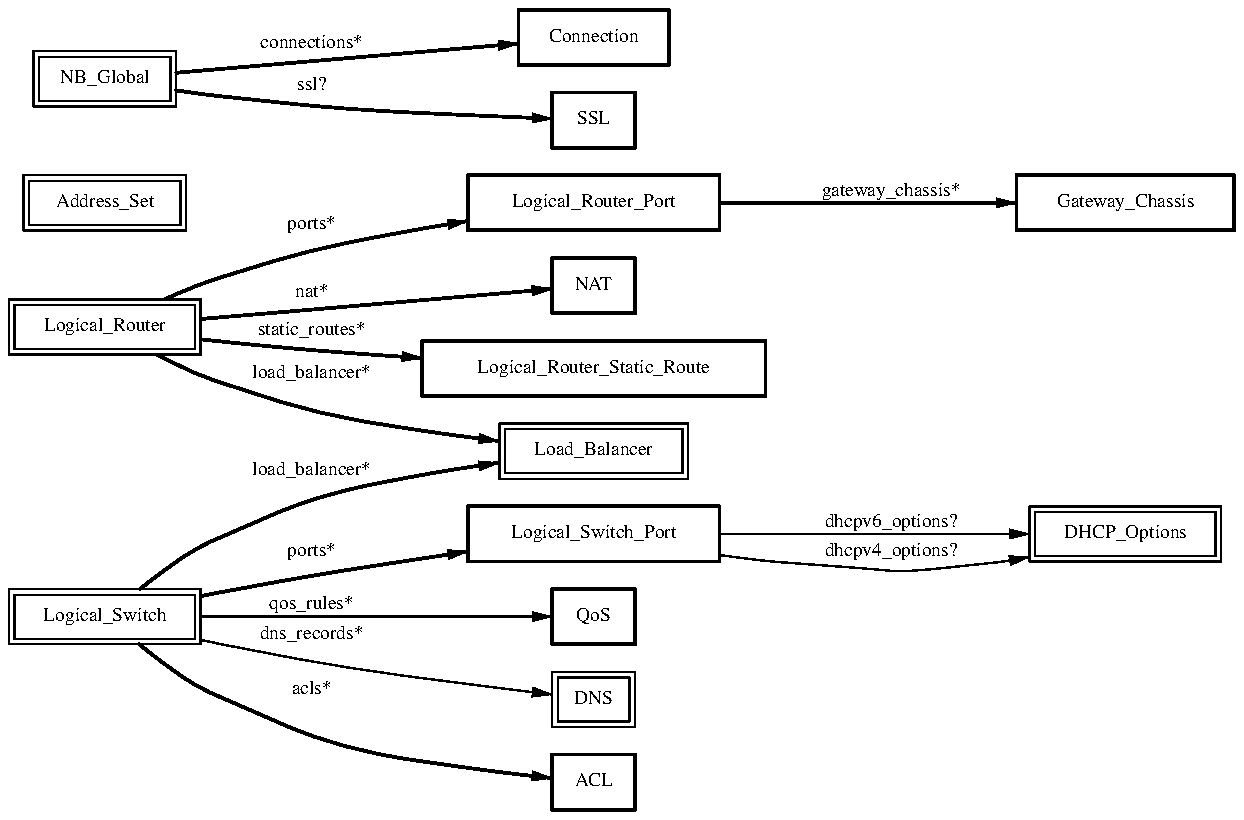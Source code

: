 .ps -3
.PS
linethick = 1;
linethick = 0.5;
box at 2.927205632,1.79309 wid 0.942503276 height 0.27586 "Load_Balancer"
box at 2.927205632,1.79309 wid 0.886947720444444 height 0.220304444444444
linethick = 1;
box at 2.927205632,1.3793 wid 1.256707816 height 0.27586 "Logical_Switch_Port"
linethick = 0.5;
box at 5.586165,1.3793 wid 0.957841092 height 0.27586 "DHCP_Options"
box at 5.586165,1.3793 wid 0.902285536444444 height 0.220304444444444
linethick = 0.5;
box at 0.482755,3.03446 wid 0.812242184 height 0.27586 "Address_Set"
box at 0.482755,3.03446 wid 0.756686628444444 height 0.220304444444444
linethick = 0.5;
box at 0.482755,3.655145 wid 0.712656724 height 0.27586 "NB_Global"
box at 0.482755,3.655145 wid 0.657101168444444 height 0.220304444444444
linethick = 1;
box at 2.927205632,3.86204 wid 0.750946092 height 0.27586 "Connection"
linethick = 1;
box at 2.927205632,3.44825 wid 0.41379 height 0.27586 "SSL"
linethick = 1;
box at 2.927205632,0.96551 wid 0.41379 height 0.27586 "QoS"
linethick = 0.5;
box at 2.927205632,0.55172 wid 0.41379 height 0.27586 "DNS"
box at 2.927205632,0.55172 wid 0.358234444444444 height 0.220304444444444
linethick = 1;
box at 2.927205632,2.20688 wid 1.716456092 height 0.27586 "Logical_Router_Static_Route"
linethick = 1;
box at 2.927205632,3.03446 wid 1.256707816 height 0.27586 "Logical_Router_Port"
linethick = 1;
box at 5.586165,3.03446 wid 1.088102184 height 0.27586 "Gateway_Chassis"
linethick = 0.5;
box at 0.482755,2.413775 wid 0.957841092 height 0.27586 "Logical_Router"
box at 0.482755,2.413775 wid 0.902285536444444 height 0.220304444444444
linethick = 1;
box at 2.927205632,2.62067 wid 0.41379 height 0.27586 "NAT"
linethick = 1;
box at 2.927205632,0.13793 wid 0.41379 height 0.27586 "ACL"
linethick = 0.5;
box at 0.482755,0.96551 wid 0.957841092 height 0.27586 "Logical_Switch"
box at 0.482755,0.96551 wid 0.902285536444444 height 0.220304444444444
linethick = 0.5;
spline -> from 3.557987108,1.3793 to 3.557987108,1.3793 to 4.03196976,1.3793 to 4.67417184,1.3793 to 5.106223772,1.3793
"dhcpv6_options?" at 4.41376,1.436789224
linethick = 0.5;
spline -> from 3.55555954,1.273755964 to 3.55555954,1.273755964 to 3.677158628,1.257038848 to 3.803943884,1.24247344 to 3.923336092,1.233701092 to 4.358091452,1.201866848 to 4.470697504,1.187466956 to 4.904183908,1.233701092 to 4.969673072,1.240707936 to 5.038141524,1.251411304 to 5.10534102,1.263935348
"dhcpv4_options?" at 4.41376,1.291190316
linethick = 1;
spline -> from 0.841041968,3.684993052 to 0.841041968,3.684993052 to 1.29626614,3.723778968 to 2.087322276,3.79114398 to 2.551098108,3.830647132
"connections*" at 1.51723,3.8275575
linethick = 1;
spline -> from 0.839883356,3.597435088 to 0.839883356,3.597435088 to 0.925841332,3.584690356 to 1.017813056,3.572331828 to 1.10344,3.563173276 to 1.689311468,3.500828916 to 2.385416592,3.468332608 to 2.720200288,3.455256844
"ssl?" at 1.51723,3.6206625
linethick = 1;
spline -> from 3.557987108,3.03446 to 3.557987108,3.03446 to 4.008356144,3.03446 to 4.610503352,3.03446 to 5.040017372,3.03446
"gateway_chassis*" at 4.41376,3.091949224
linethick = 1;
spline -> from 0.743773732,2.274907076 to 0.743773732,2.274907076 to 0.851910852,2.220562656 to 0.981178848,2.161969992 to 1.10344,2.122577184 to 1.550278028,1.97874378 to 2.080480948,1.891627192 to 2.452229884,1.843406864
"load_balancer*" at 1.51723,2.180066408
linethick = 1;
spline -> from 0.962034164,2.35225822 to 0.962034164,2.35225822 to 1.009757944,2.346796192 to 1.057536896,2.341665196 to 1.10344,2.337141092 to 1.418030744,2.306244772 to 1.763959184,2.279596696 to 2.068729312,2.258576164
"static_routes*" at 1.51723,2.394630316
linethick = 1;
spline -> from 0.7820631,2.552201548 to 0.7820631,2.552201548 to 0.882255452,2.595897772 to 0.996240804,2.641304328 to 1.10344,2.674297184 to 1.493561212,2.7944618 to 1.943544044,2.884061128 to 2.298024144,2.943812404
"ports*" at 1.51723,2.923343592
linethick = 1;
spline -> from 0.964516904,2.454160904 to 0.964516904,2.454160904 to 1.497478424,2.49956746 to 2.338023844,2.571125544 to 2.71942788,2.603621852
"nat*" at 1.51723,2.5861875
linethick = 1;
spline -> from 0.660022636,1.105260676 to 0.660022636,1.105260676 to 0.777814856,1.195797928 to 0.942006728,1.309341904 to 1.10344,1.3793 to 1.541119476,1.568926164 to 2.077336144,1.677394316 to 2.45322298,1.735324916
"load_balancer*" at 1.51723,1.697311408
linethick = 1;
spline -> from 0.961813476,1.06840578 to 0.961813476,1.06840578 to 1.009592428,1.078005708 to 1.057426552,1.087329776 to 1.10344,1.095771092 to 1.499630132,1.168763648 to 1.94674402,1.238721744 to 2.29818966,1.290859284
"ports*" at 1.51723,1.291190316
linethick = 1;
spline -> from 0.964516904,0.96551 to 0.964516904,0.96551 to 1.497478424,0.96551 to 2.338023844,0.96551 to 2.71942788,0.96551
"qos_rules*" at 1.51723,1.022999224
linethick = 0.5;
spline -> from 0.964792764,0.84854536 to 0.964792764,0.84854536 to 1.011523448,0.83833854 to 1.058309304,0.828573096 to 1.10344,0.819911092 to 1.68715976,0.707691244 to 2.38425798,0.616657444 to 2.71970374,0.575499132
"dns_records*" at 1.51723,0.877400316
linethick = 1;
spline -> from 0.654395092,0.826862764 to 0.654395092,0.826862764 to 0.772297656,0.733897944 to 0.938861924,0.615829864 to 1.10344,0.5440566092 to 1.65874618,0.3019508388 to 2.374823568,0.1966274908 to 2.718269268,0.157598818
"acls*" at 1.51723,0.601540316
.ps +3
.PE
